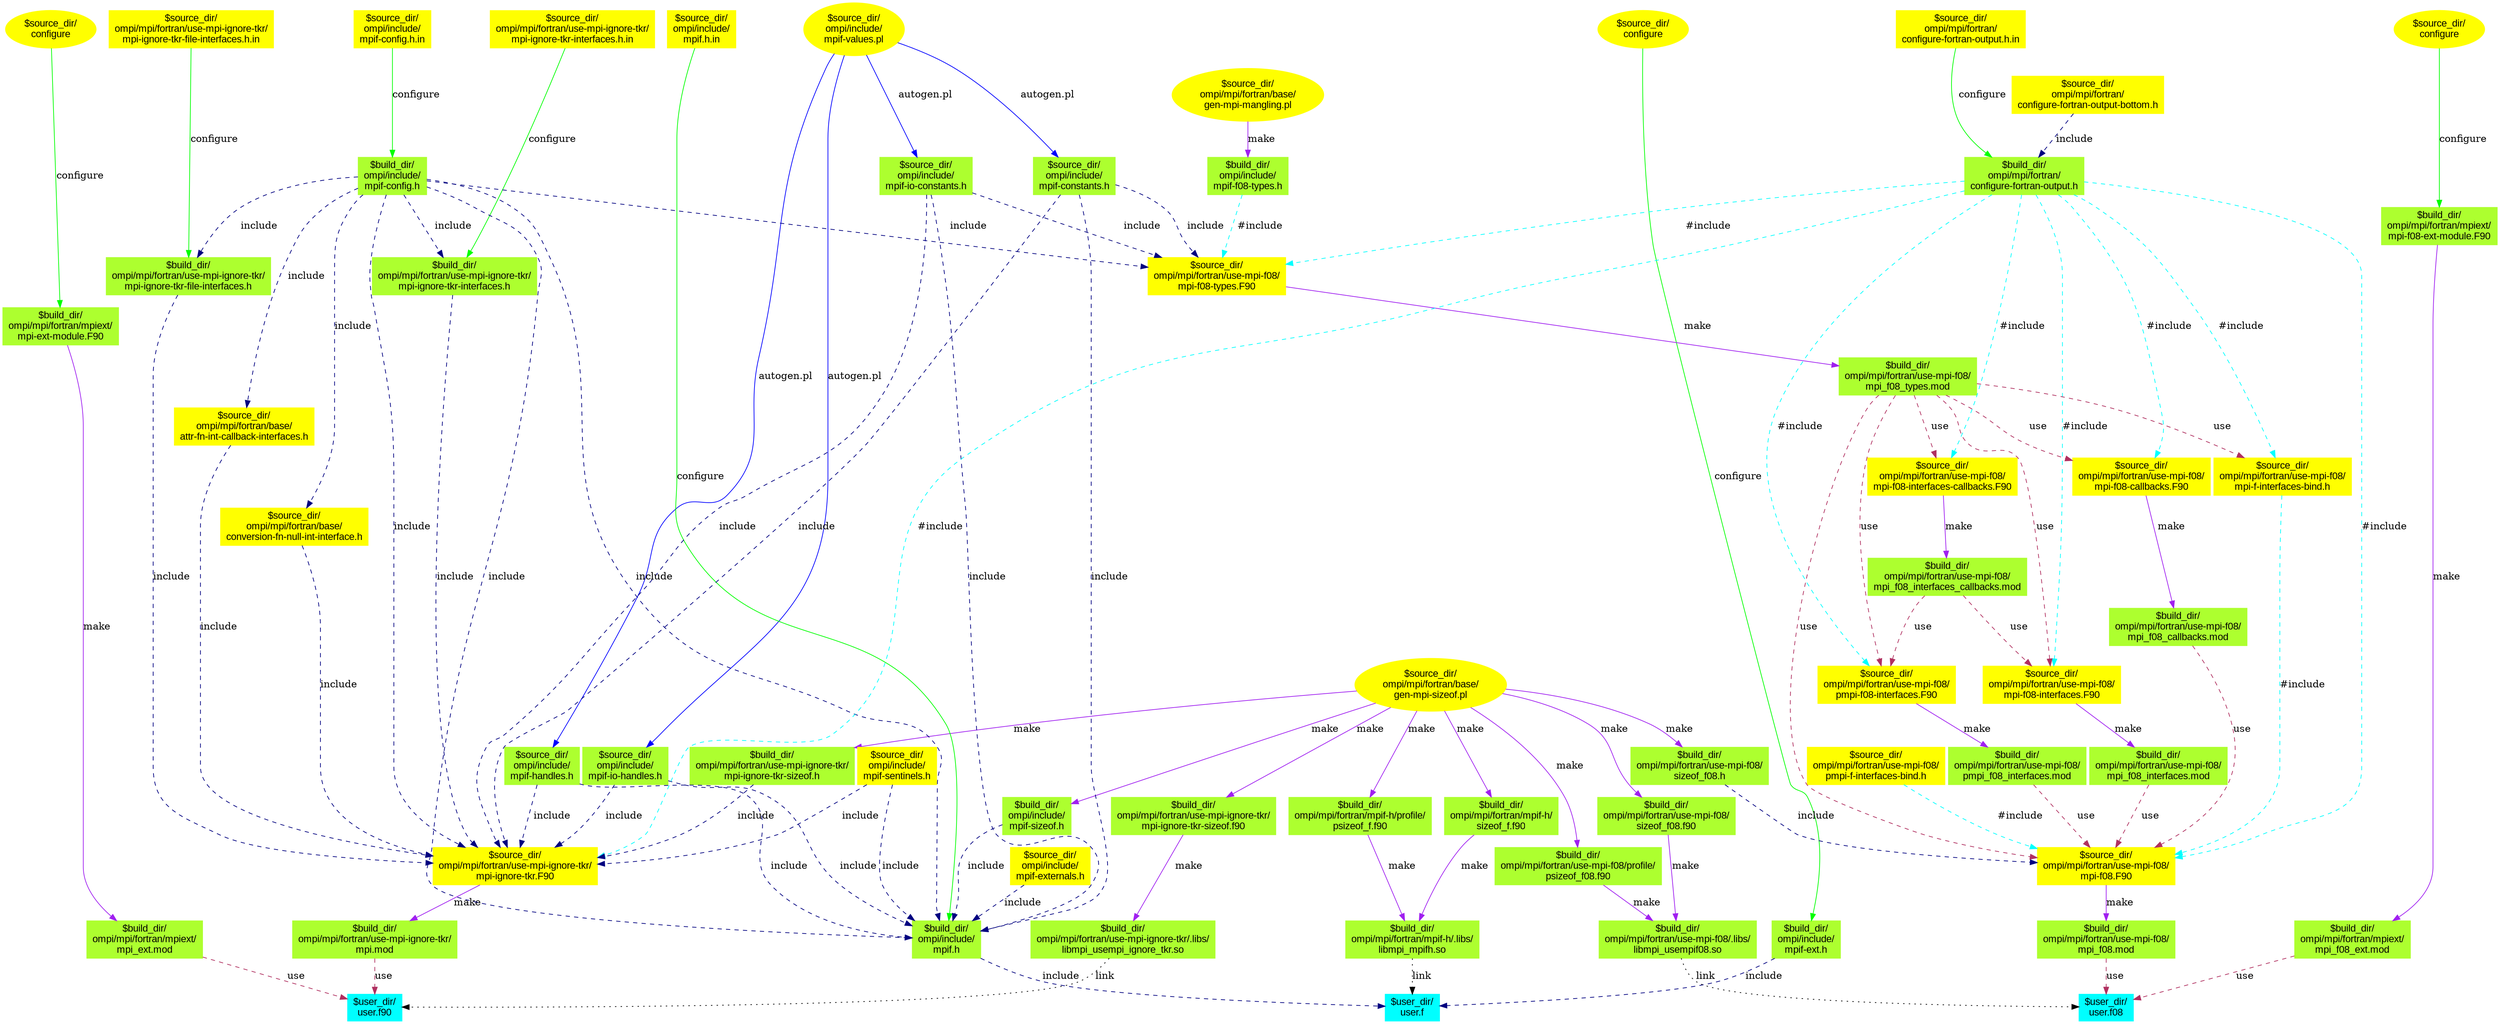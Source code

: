 digraph ompi_fortran_file_dependencies {

    graph [
        layout = dot
    ]

    # source files in source directories

    node [
        fontname = "Arial"
        shape = ellipse
        style = filled
        color = yellow
    ]

    mpif_values_pl                      [ label = "$source_dir/\nompi/include/\nmpif-values.pl" ]
    gen_mpi_sizeof_pl                   [ label = "$source_dir/\nompi/mpi/fortran/base/\ngen-mpi-sizeof.pl" ]
    gen_mpi_mangling_pl                 [ label = "$source_dir/\nompi/mpi/fortran/base/\ngen-mpi-mangling.pl" ]

    configure_mpif_ext_h                [ label = "$source_dir/\nconfigure" ]
    configure_mpi_ext_module_F90        [ label = "$source_dir/\nconfigure" ]
    configure_mpi_f08_ext_module_F90    [ label = "$source_dir/\nconfigure" ]

    node [
        fontname = "Arial"
        shape = box
        style = filled
        color = yellow
    ]

#   fortran_kinds_sh_in                 [ label = "$source_dir/\nompi/mpi/fortran/use-mpi-tkr/\nfortran_kinds.sh.in" ]

    mpif_config_h_in                    [ label = "$source_dir/\nompi/include/\nmpif-config.h.in" ]
    mpif_externals_h                    [ label = "$source_dir/\nompi/include/\nmpif-externals.h" ]
    mpif_sentinels_h                    [ label = "$source_dir/\nompi/include/\nmpif-sentinels.h" ]
    mpif_h_in                           [ label = "$source_dir/\nompi/include/\nmpif.h.in" ]

    configure_fortran_output_h_in       [ label = "$source_dir/\nompi/mpi/fortran/\nconfigure-fortran-output.h.in" ]
#   fortran_sizes_h_in                  [ label = "$source_dir/\nompi/mpi/fortran/use-mpi-tkr/\nfortran_sizes.h.in" ]
    mpi_ignore_tkr_interfaces_h_in      [ label = "$source_dir/\nompi/mpi/fortran/use-mpi-ignore-tkr/\nmpi-ignore-tkr-interfaces.h.in" ]
    mpi_ignore_tkr_file_interfaces_h_in [ label = "$source_dir/\nompi/mpi/fortran/use-mpi-ignore-tkr/\nmpi-ignore-tkr-file-interfaces.h.in" ]

    configure_fortran_output_bottom_h   [ label = "$source_dir/\nompi/mpi/fortran/\nconfigure-fortran-output-bottom.h" ]
#   constants_h                         [ label = "$source_dir/\nompi/mpi/fortran/base/\nconstants.h" ]                        # for C
#   strings_h                           [ label = "$source_dir/\nompi/mpi/fortran/base/\nstrings.h" ]                          # for C
#   datarep_h                           [ label = "$source_dir/\nompi/mpi/fortran/base/\ndatarep.h" ]                          # for C
#   fint_2_int_h                        [ label = "$source_dir/\nompi/mpi/fortran/base/\nfint_2_int.h" ]                       # for C
    attr_fn_int_callback_interfaces_h   [ label = "$source_dir/\nompi/mpi/fortran/base/\nattr-fn-int-callback-interfaces.h" ]
    conversion_fn_null_int_interface_h  [ label = "$source_dir/\nompi/mpi/fortran/base/\nconversion-fn-null-int-interface.h" ]
#   bindings_h                          [ label = "$source_dir/\nompi/mpi/fortran/mpif-h/\nbindings.h" ]                       # for C
#   prototypes_mpi_h                    [ label = "$source_dir/\nompi/mpi/fortran/mpif-h/\nprototypes_mpi.h" ]                 # for C
#   status_conversion_h                 [ label = "$source_dir/\nompi/mpi/fortran/mpif-h/\nstatus-conversion.h" ]              # for C
    mpi_ignore_tkr_F90                  [ label = "$source_dir/\nompi/mpi/fortran/use-mpi-ignore-tkr/\nmpi-ignore-tkr.F90" ]
#   mpi_f90_interfaces_h                [ label = "$source_dir/\nompi/mpi/fortran/use-mpi-tkr/\nmpi-f90-interfaces.h" ]
#   constants_h                         [ label = "$source_dir/\nompi/mpi/fortran/use-mpi-f08/\nconstants.h" ]                 # not used
    mpi_f_interfaces_bind_h             [ label = "$source_dir/\nompi/mpi/fortran/use-mpi-f08/\nmpi-f-interfaces-bind.h" ]
    pmpi_f_interfaces_bind_h            [ label = "$source_dir/\nompi/mpi/fortran/use-mpi-f08/\npmpi-f-interfaces-bind.h" ]
    pmpi_f08_interfaces_F90             [ label = "$source_dir/\nompi/mpi/fortran/use-mpi-f08/\npmpi-f08-interfaces.F90" ]
    mpi_f08_interfaces_callbacks_F90    [ label = "$source_dir/\nompi/mpi/fortran/use-mpi-f08/\nmpi-f08-interfaces-callbacks.F90" ]
    mpi_f08_types_F90                   [ label = "$source_dir/\nompi/mpi/fortran/use-mpi-f08/\nmpi-f08-types.F90" ]
    mpi_f08_interfaces_F90              [ label = "$source_dir/\nompi/mpi/fortran/use-mpi-f08/\nmpi-f08-interfaces.F90" ]
    mpi_f08_callbacks_F90               [ label = "$source_dir/\nompi/mpi/fortran/use-mpi-f08/\nmpi-f08-callbacks.F90" ]
    mpi_f08_F90                         [ label = "$source_dir/\nompi/mpi/fortran/use-mpi-f08/\nmpi-f08.F90" ]

#   ISO_Fortran_binding_h               [ label = "$source_dir/\nompi/mpi/fortran/use-mpi-f08-desc/\nISO_Fortran_binding.h" ]
#   constants_h                         [ label = "$source_dir/\nompi/mpi/fortran/use-mpi-f08-desc/\nconstants.h" ]
#   mpi_f_interfaces_bind_h             [ label = "$source_dir/\nompi/mpi/fortran/use-mpi-f08-desc/\nmpi-f-interfaces-bind.h" ]

    # generated files in source directories

    node [
        fontname = "Arial"
        shape = box
        style = filled
        color = greenyellow
    ]

    mpif_constants_h                    [ label = "$source_dir/\nompi/include/\nmpif-constants.h" ]
    mpif_handles_h                      [ label = "$source_dir/\nompi/include/\nmpif-handles.h" ]
    mpif_io_constants_h                 [ label = "$source_dir/\nompi/include/\nmpif-io-constants.h" ]
    mpif_io_handles_h                   [ label = "$source_dir/\nompi/include/\nmpif-io-handles.h" ]

    # generated files in build directories

    node [
        fontname = "Arial"
        shape = ellipse
        style = filled
        color = greenyellow
    ]

#   fortran_kinds_sh                    [ label = "$build_dir/\nompi/mpi/fortran/use-mpi-tkr/\nfortran_kinds.sh" ]

    node [
        fontname = "Arial"
        shape = box
        style = filled
        color = greenyellow
    ]

    mpif_config_h                       [ label = "$build_dir/\nompi/include/\nmpif-config.h" ]
    mpif_sizeof_h                       [ label = "$build_dir/\nompi/include/\nmpif-sizeof.h" ]
    mpif_h                              [ label = "$build_dir/\nompi/include/\nmpif.h" ]

#   mpif_c_constants_h                  [ label = "$build_dir/\nompi/include/\nmpif-c-constants.h" ]                           # for C
#   mpif_c_constants_decl_h             [ label = "$build_dir/\nompi/include/\nmpif-c-constants-decl.h" ]                      # for C
    mpif_f08_types_h                    [ label = "$build_dir/\nompi/include/\nmpif-f08-types.h" ]
    mpif_ext_h                          [ label = "$build_dir/\nompi/include/\nmpif-ext.h" ]
    configure_fortran_output_h          [ label = "$build_dir/\nompi/mpi/fortran/\nconfigure-fortran-output.h" ]
    psizeof_f_f90                       [ label = "$build_dir/\nompi/mpi/fortran/mpif-h/profile/\npsizeof_f.f90" ]
    sizeof_f_f90                        [ label = "$build_dir/\nompi/mpi/fortran/mpif-h/\nsizeof_f.f90" ]
#   fortran_sizes_h                     [ label = "$build_dir/\nompi/mpi/fortran/use-mpi-tkr/\nfortran_sizes.h" ]
    mpi_ignore_tkr_interfaces_h         [ label = "$build_dir/\nompi/mpi/fortran/use-mpi-ignore-tkr/\nmpi-ignore-tkr-interfaces.h" ]
    mpi_ignore_tkr_file_interfaces_h    [ label = "$build_dir/\nompi/mpi/fortran/use-mpi-ignore-tkr/\nmpi-ignore-tkr-file-interfaces.h" ]
    mpi_ignore_tkr_sizeof_h             [ label = "$build_dir/\nompi/mpi/fortran/use-mpi-ignore-tkr/\nmpi-ignore-tkr-sizeof.h" ]

    mpi_f08_ext_module_F90              [ label = "$build_dir/\nompi/mpi/fortran/mpiext/\nmpi-f08-ext-module.F90" ]
    mpi_ext_module_F90                  [ label = "$build_dir/\nompi/mpi/fortran/mpiext/\nmpi-ext-module.F90" ]

    mpi_ignore_tkr_sizeof_f90           [ label = "$build_dir/\nompi/mpi/fortran/use-mpi-ignore-tkr/\nmpi-ignore-tkr-sizeof.f90" ]
    sizeof_f08_h                        [ label = "$build_dir/\nompi/mpi/fortran/use-mpi-f08/\nsizeof_f08.h" ]
    psizeof_f08_f90                     [ label = "$build_dir/\nompi/mpi/fortran/use-mpi-f08/profile/\npsizeof_f08.f90" ]
    sizeof_f08_f90                      [ label = "$build_dir/\nompi/mpi/fortran/use-mpi-f08/\nsizeof_f08.f90" ]

    mpi_mod                             [ label = "$build_dir/\nompi/mpi/fortran/use-mpi-ignore-tkr/\nmpi.mod" ]

    mpi_f08_interfaces_callbacks_mod    [ label = "$build_dir/\nompi/mpi/fortran/use-mpi-f08/\nmpi_f08_interfaces_callbacks.mod" ]
    mpi_f08_types_mod                   [ label = "$build_dir/\nompi/mpi/fortran/use-mpi-f08/\nmpi_f08_types.mod" ]
    mpi_f08_interfaces_mod              [ label = "$build_dir/\nompi/mpi/fortran/use-mpi-f08/\nmpi_f08_interfaces.mod" ]
    pmpi_f08_interfaces_mod             [ label = "$build_dir/\nompi/mpi/fortran/use-mpi-f08/\npmpi_f08_interfaces.mod" ]
    mpi_f08_callbacks_mod               [ label = "$build_dir/\nompi/mpi/fortran/use-mpi-f08/\nmpi_f08_callbacks.mod" ]
    mpi_f08_mod                         [ label = "$build_dir/\nompi/mpi/fortran/use-mpi-f08/\nmpi_f08.mod" ]

    mpi_ext_mod                         [ label = "$build_dir/\nompi/mpi/fortran/mpiext/\nmpi_ext.mod" ]

    mpi_f08_ext_mod                     [ label = "$build_dir/\nompi/mpi/fortran/mpiext/\nmpi_f08_ext.mod" ]

    libmpi_mpifh_so                     [ label = "$build_dir/\nompi/mpi/fortran/mpif-h/.libs/\nlibmpi_mpifh.so" ]
    libmpi_usempif08_so                 [ label = "$build_dir/\nompi/mpi/fortran/use-mpi-f08/.libs/\nlibmpi_usempif08.so" ]
    libmpi_usempi_ignore_tkr_so         [ label = "$build_dir/\nompi/mpi/fortran/use-mpi-ignore-tkr/.libs/\nlibmpi_usempi_ignore_tkr.so" ]

    node [
        fontname = "Arial"
        shape = box
        style = filled
        color = aqua
    ]

    # user programs

    user_f                              [ label = "$user_dir/\nuser.f" ]
    user_f90                            [ label = "$user_dir/\nuser.f90" ]
    user_f08                            [ label = "$user_dir/\nuser.f08" ]

    # generatin relations between Open MPI files

    edge [
        label = "autogen.pl"
        style = solid
        color = blue
    ]

    mpif_values_pl          -> mpif_constants_h
    mpif_values_pl          -> mpif_handles_h
    mpif_values_pl          -> mpif_io_constants_h
    mpif_values_pl          -> mpif_io_handles_h

    edge [
        label = "configure"
        style = solid
        color = green
    ]

    mpif_h_in                           -> mpif_h
    mpif_config_h_in                    -> mpif_config_h
    configure_fortran_output_h_in       -> configure_fortran_output_h
    mpi_ignore_tkr_interfaces_h_in      -> mpi_ignore_tkr_interfaces_h
    mpi_ignore_tkr_file_interfaces_h_in -> mpi_ignore_tkr_file_interfaces_h

    configure_mpif_ext_h                -> mpif_ext_h
    configure_mpi_ext_module_F90        -> mpi_ext_module_F90
    configure_mpi_f08_ext_module_F90    -> mpi_f08_ext_module_F90

    edge [
        label = "make"
        style = solid
        color = purple
    ]

    gen_mpi_sizeof_pl       -> mpif_sizeof_h
    gen_mpi_sizeof_pl       -> sizeof_f_f90
    gen_mpi_sizeof_pl       -> psizeof_f_f90
#    gen_mpi_sizeof_pl      -> mpi_tkr_sizeof_h
#   gen_mpi_sizeof_pl       -> mpi_tkr_sizeof_f90
    gen_mpi_sizeof_pl       -> mpi_ignore_tkr_sizeof_h
    gen_mpi_sizeof_pl       -> mpi_ignore_tkr_sizeof_f90
    gen_mpi_sizeof_pl       -> sizeof_f08_h
    gen_mpi_sizeof_pl       -> sizeof_f08_f90
    gen_mpi_sizeof_pl       -> psizeof_f08_f90

#    gen_mpi_mangling_pl    -> mpif_c_constants_h      # for C
#    gen_mpi_mangling_pl    -> mpif_c_constants_decl_h # for C
    gen_mpi_mangling_pl     -> mpif_f08_types_h

    mpi_ignore_tkr_F90      -> mpi_mod

    pmpi_f08_interfaces_F90 -> pmpi_f08_interfaces_mod
    mpi_f08_interfaces_callbacks_F90 -> mpi_f08_interfaces_callbacks_mod
    mpi_f08_types_F90       -> mpi_f08_types_mod
    mpi_f08_interfaces_F90  -> mpi_f08_interfaces_mod
    mpi_f08_callbacks_F90   -> mpi_f08_callbacks_mod
    mpi_f08_F90             -> mpi_f08_mod

    mpi_ext_module_F90      -> mpi_ext_mod

    mpi_f08_ext_module_F90  -> mpi_f08_ext_mod

    sizeof_f_f90                -> libmpi_mpifh_so
    psizeof_f_f90               -> libmpi_mpifh_so
    mpi_ignore_tkr_sizeof_f90   -> libmpi_usempi_ignore_tkr_so
    sizeof_f08_f90              -> libmpi_usempif08_so
    psizeof_f08_f90             -> libmpi_usempif08_so

    # includion/use relations between Open MPI files

    edge [
        label = "#include"
        style = dashed
        color = cyan
    ]

    configure_fortran_output_h -> mpi_ignore_tkr_F90

    configure_fortran_output_h -> mpi_f_interfaces_bind_h
    configure_fortran_output_h -> mpi_f08_interfaces_callbacks_F90
    configure_fortran_output_h -> mpi_f08_types_F90
    configure_fortran_output_h -> mpi_f08_interfaces_F90
    configure_fortran_output_h -> mpi_f08_callbacks_F90
    configure_fortran_output_h -> pmpi_f08_interfaces_F90

    mpif_f08_types_h           -> mpi_f08_types_F90

    configure_fortran_output_h -> mpi_f08_F90
    mpi_f_interfaces_bind_h    -> mpi_f08_F90
    pmpi_f_interfaces_bind_h   -> mpi_f08_F90

    edge [
        label = "include"
        style = dashed
        color = navy
    ]

    configure_fortran_output_bottom_h -> configure_fortran_output_h

    mpif_config_h           -> conversion_fn_null_int_interface_h
    mpif_config_h           -> attr_fn_int_callback_interfaces_h

    mpif_config_h           -> mpif_h
    mpif_constants_h        -> mpif_h
    mpif_handles_h          -> mpif_h
    mpif_io_constants_h     -> mpif_h
    mpif_io_handles_h       -> mpif_h
    mpif_externals_h        -> mpif_h
    mpif_sentinels_h        -> mpif_h
    mpif_sizeof_h           -> mpif_h

    mpif_config_h           -> mpif_h

    mpif_config_h           -> mpi_ignore_tkr_interfaces_h
    mpif_config_h           -> mpi_ignore_tkr_file_interfaces_h
    mpif_config_h           -> mpi_ignore_tkr_F90
    mpif_constants_h        -> mpi_ignore_tkr_F90
    mpif_handles_h          -> mpi_ignore_tkr_F90
    mpif_io_constants_h     -> mpi_ignore_tkr_F90
    mpif_io_handles_h       -> mpi_ignore_tkr_F90
    mpif_sentinels_h        -> mpi_ignore_tkr_F90
    attr_fn_int_callback_interfaces_h  -> mpi_ignore_tkr_F90
    conversion_fn_null_int_interface_h -> mpi_ignore_tkr_F90
    mpi_ignore_tkr_interfaces_h        -> mpi_ignore_tkr_F90
    mpi_ignore_tkr_file_interfaces_h   -> mpi_ignore_tkr_F90
    mpi_ignore_tkr_sizeof_h            -> mpi_ignore_tkr_F90

    mpif_config_h           -> mpi_f08_types_F90
    mpif_constants_h        -> mpi_f08_types_F90
    mpif_io_constants_h     -> mpi_f08_types_F90
    sizeof_f08_h            -> mpi_f08_F90

    edge [
        label = "use"
        style = dashed
        color = maroon
    ]

    mpi_f08_types_mod       -> mpi_f_interfaces_bind_h
    mpi_f08_types_mod       -> pmpi_f08_interfaces_F90
    mpi_f08_interfaces_callbacks_mod -> pmpi_f08_interfaces_F90
    mpi_f08_types_mod       -> mpi_f08_interfaces_callbacks_F90
    mpi_f08_interfaces_callbacks_mod -> mpi_f08_interfaces_F90
    mpi_f08_types_mod       -> mpi_f08_interfaces_F90
    mpi_f08_types_mod       -> mpi_f08_callbacks_F90
    mpi_f08_types_mod       -> mpi_f08_F90
    mpi_f08_interfaces_mod  -> mpi_f08_F90
    pmpi_f08_interfaces_mod -> mpi_f08_F90
    mpi_f08_callbacks_mod   -> mpi_f08_F90

    # relations between an Open MPI file and a user file

    edge [
        label = "include"
        style = dashed
        color = navy
    ]

    mpif_h                  -> user_f
    mpif_ext_h              -> user_f

    edge [
        label = "use"
        style = dashed
        color = cyan
        color = maroon
    ]

    mpi_mod                 -> user_f90
    mpi_ext_mod             -> user_f90
    mpi_f08_mod             -> user_f08
    mpi_f08_ext_mod         -> user_f08

    edge [
        label = "link"
        style = dotted
        color = black
    ]

    libmpi_mpifh_so             -> user_f
    libmpi_usempi_ignore_tkr_so -> user_f90
    libmpi_usempif08_so         -> user_f08

    # rankings

    {
        rank = source
        mpif_values_pl
    }

    {
        rank = source
        mpif_h_in
        mpif_config_h_in
        configure_fortran_output_h_in
        mpi_ignore_tkr_interfaces_h_in
        mpi_ignore_tkr_file_interfaces_h_in
        configure_mpif_ext_h
        configure_mpi_ext_module_F90
        configure_mpi_f08_ext_module_F90
    }

    {
        rank = same
        mpif_h
        mpif_ext_h
        mpi_mod
        mpi_ext_mod
        mpi_f08_mod
        mpi_f08_ext_mod
        libmpi_mpifh_so
        libmpi_usempi_ignore_tkr_so
        libmpi_usempif08_so
    }

    {
        rank = same
        user_f
        user_f90
        user_f08
    }
}
